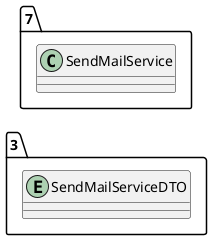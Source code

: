 @startuml 
allow_mixing
left to right direction
package "3"{
entity SendMailServiceDTO

}
package "7"{
class SendMailService
}
@enduml